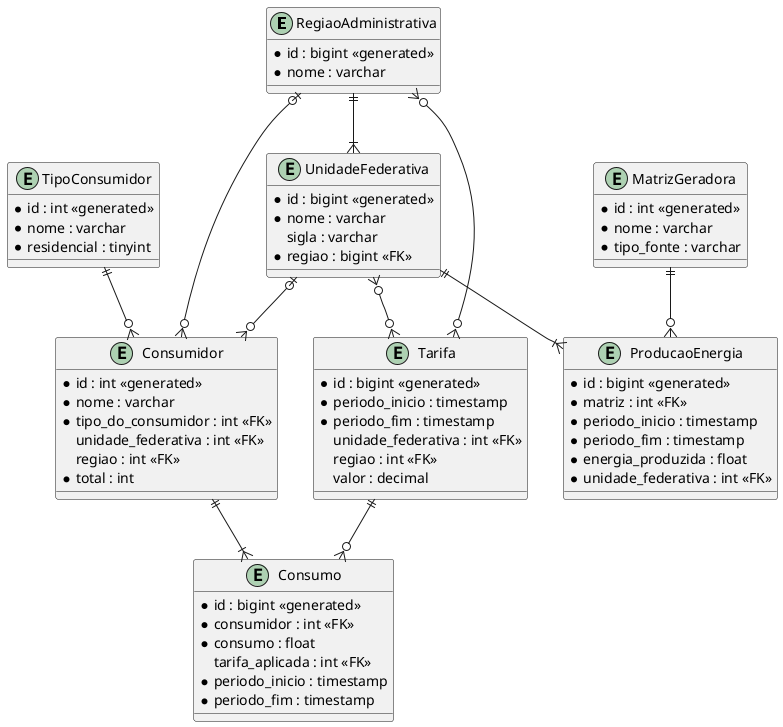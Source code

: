 @startuml

entity RegiaoAdministrativa {
    *id : bigint <<generated>>
    *nome : varchar
}

entity UnidadeFederativa {
    *id : bigint <<generated>>
    *nome : varchar
    sigla : varchar
    *regiao : bigint <<FK>>
}

RegiaoAdministrativa ||--|{ UnidadeFederativa

entity TipoConsumidor {
    *id : int <<generated>>
    *nome : varchar
    *residencial : tinyint
}

entity MatrizGeradora {
    *id : int <<generated>>
    *nome : varchar
    *tipo_fonte : varchar
}

entity Consumidor {
    *id : int <<generated>>
    *nome : varchar
    *tipo_do_consumidor : int <<FK>>
    unidade_federativa : int <<FK>>
    regiao : int <<FK>>
    *total : int
}

TipoConsumidor ||--o{ Consumidor
UnidadeFederativa |o--o{ Consumidor
RegiaoAdministrativa |o--o{ Consumidor

entity Tarifa {
    *id : bigint <<generated>>
    *periodo_inicio : timestamp
    *periodo_fim : timestamp
    unidade_federativa : int <<FK>>
    regiao : int <<FK>>
    valor : decimal
}

UnidadeFederativa }o--o{ Tarifa
RegiaoAdministrativa }o--o{ Tarifa

entity ProducaoEnergia {
    *id : bigint <<generated>>
    *matriz : int <<FK>>
    *periodo_inicio : timestamp
    *periodo_fim : timestamp
    *energia_produzida : float
    *unidade_federativa : int <<FK>>
}

UnidadeFederativa ||--|{ ProducaoEnergia
MatrizGeradora ||--o{ ProducaoEnergia

entity Consumo {
    *id : bigint <<generated>>
    *consumidor : int <<FK>>
    *consumo : float
    tarifa_aplicada : int <<FK>>
    *periodo_inicio : timestamp
    *periodo_fim : timestamp
}

Tarifa ||--o{ Consumo
Consumidor ||--|{ Consumo

@enduml